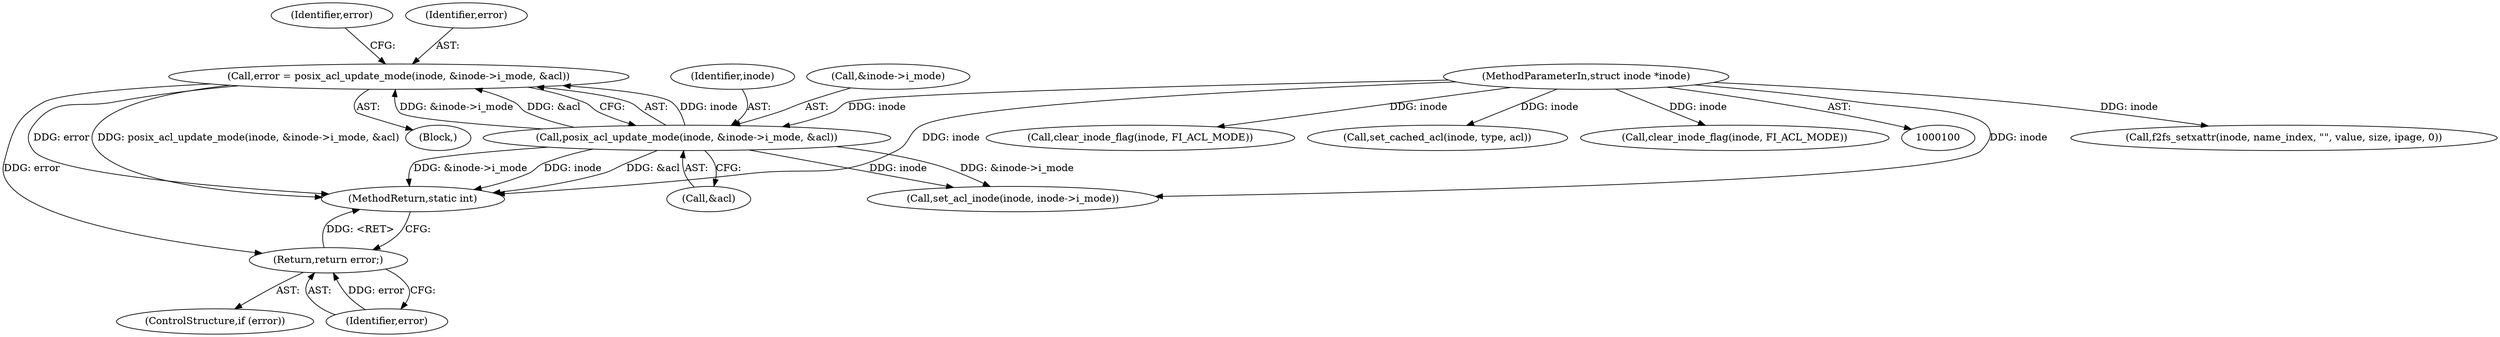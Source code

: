 digraph "0_linux_073931017b49d9458aa351605b43a7e34598caef_4@API" {
"1000126" [label="(Call,error = posix_acl_update_mode(inode, &inode->i_mode, &acl))"];
"1000128" [label="(Call,posix_acl_update_mode(inode, &inode->i_mode, &acl))"];
"1000101" [label="(MethodParameterIn,struct inode *inode)"];
"1000138" [label="(Return,return error;)"];
"1000137" [label="(Identifier,error)"];
"1000190" [label="(Call,f2fs_setxattr(inode, name_index, \"\", value, size, ipage, 0))"];
"1000127" [label="(Identifier,error)"];
"1000134" [label="(Call,&acl)"];
"1000101" [label="(MethodParameterIn,struct inode *inode)"];
"1000180" [label="(Call,clear_inode_flag(inode, FI_ACL_MODE))"];
"1000136" [label="(ControlStructure,if (error))"];
"1000140" [label="(Call,set_acl_inode(inode, inode->i_mode))"];
"1000126" [label="(Call,error = posix_acl_update_mode(inode, &inode->i_mode, &acl))"];
"1000212" [label="(MethodReturn,static int)"];
"1000203" [label="(Call,set_cached_acl(inode, type, acl))"];
"1000207" [label="(Call,clear_inode_flag(inode, FI_ACL_MODE))"];
"1000139" [label="(Identifier,error)"];
"1000129" [label="(Identifier,inode)"];
"1000125" [label="(Block,)"];
"1000128" [label="(Call,posix_acl_update_mode(inode, &inode->i_mode, &acl))"];
"1000138" [label="(Return,return error;)"];
"1000130" [label="(Call,&inode->i_mode)"];
"1000126" -> "1000125"  [label="AST: "];
"1000126" -> "1000128"  [label="CFG: "];
"1000127" -> "1000126"  [label="AST: "];
"1000128" -> "1000126"  [label="AST: "];
"1000137" -> "1000126"  [label="CFG: "];
"1000126" -> "1000212"  [label="DDG: posix_acl_update_mode(inode, &inode->i_mode, &acl)"];
"1000126" -> "1000212"  [label="DDG: error"];
"1000128" -> "1000126"  [label="DDG: inode"];
"1000128" -> "1000126"  [label="DDG: &inode->i_mode"];
"1000128" -> "1000126"  [label="DDG: &acl"];
"1000126" -> "1000138"  [label="DDG: error"];
"1000128" -> "1000134"  [label="CFG: "];
"1000129" -> "1000128"  [label="AST: "];
"1000130" -> "1000128"  [label="AST: "];
"1000134" -> "1000128"  [label="AST: "];
"1000128" -> "1000212"  [label="DDG: &inode->i_mode"];
"1000128" -> "1000212"  [label="DDG: inode"];
"1000128" -> "1000212"  [label="DDG: &acl"];
"1000101" -> "1000128"  [label="DDG: inode"];
"1000128" -> "1000140"  [label="DDG: inode"];
"1000128" -> "1000140"  [label="DDG: &inode->i_mode"];
"1000101" -> "1000100"  [label="AST: "];
"1000101" -> "1000212"  [label="DDG: inode"];
"1000101" -> "1000140"  [label="DDG: inode"];
"1000101" -> "1000180"  [label="DDG: inode"];
"1000101" -> "1000190"  [label="DDG: inode"];
"1000101" -> "1000203"  [label="DDG: inode"];
"1000101" -> "1000207"  [label="DDG: inode"];
"1000138" -> "1000136"  [label="AST: "];
"1000138" -> "1000139"  [label="CFG: "];
"1000139" -> "1000138"  [label="AST: "];
"1000212" -> "1000138"  [label="CFG: "];
"1000138" -> "1000212"  [label="DDG: <RET>"];
"1000139" -> "1000138"  [label="DDG: error"];
}
